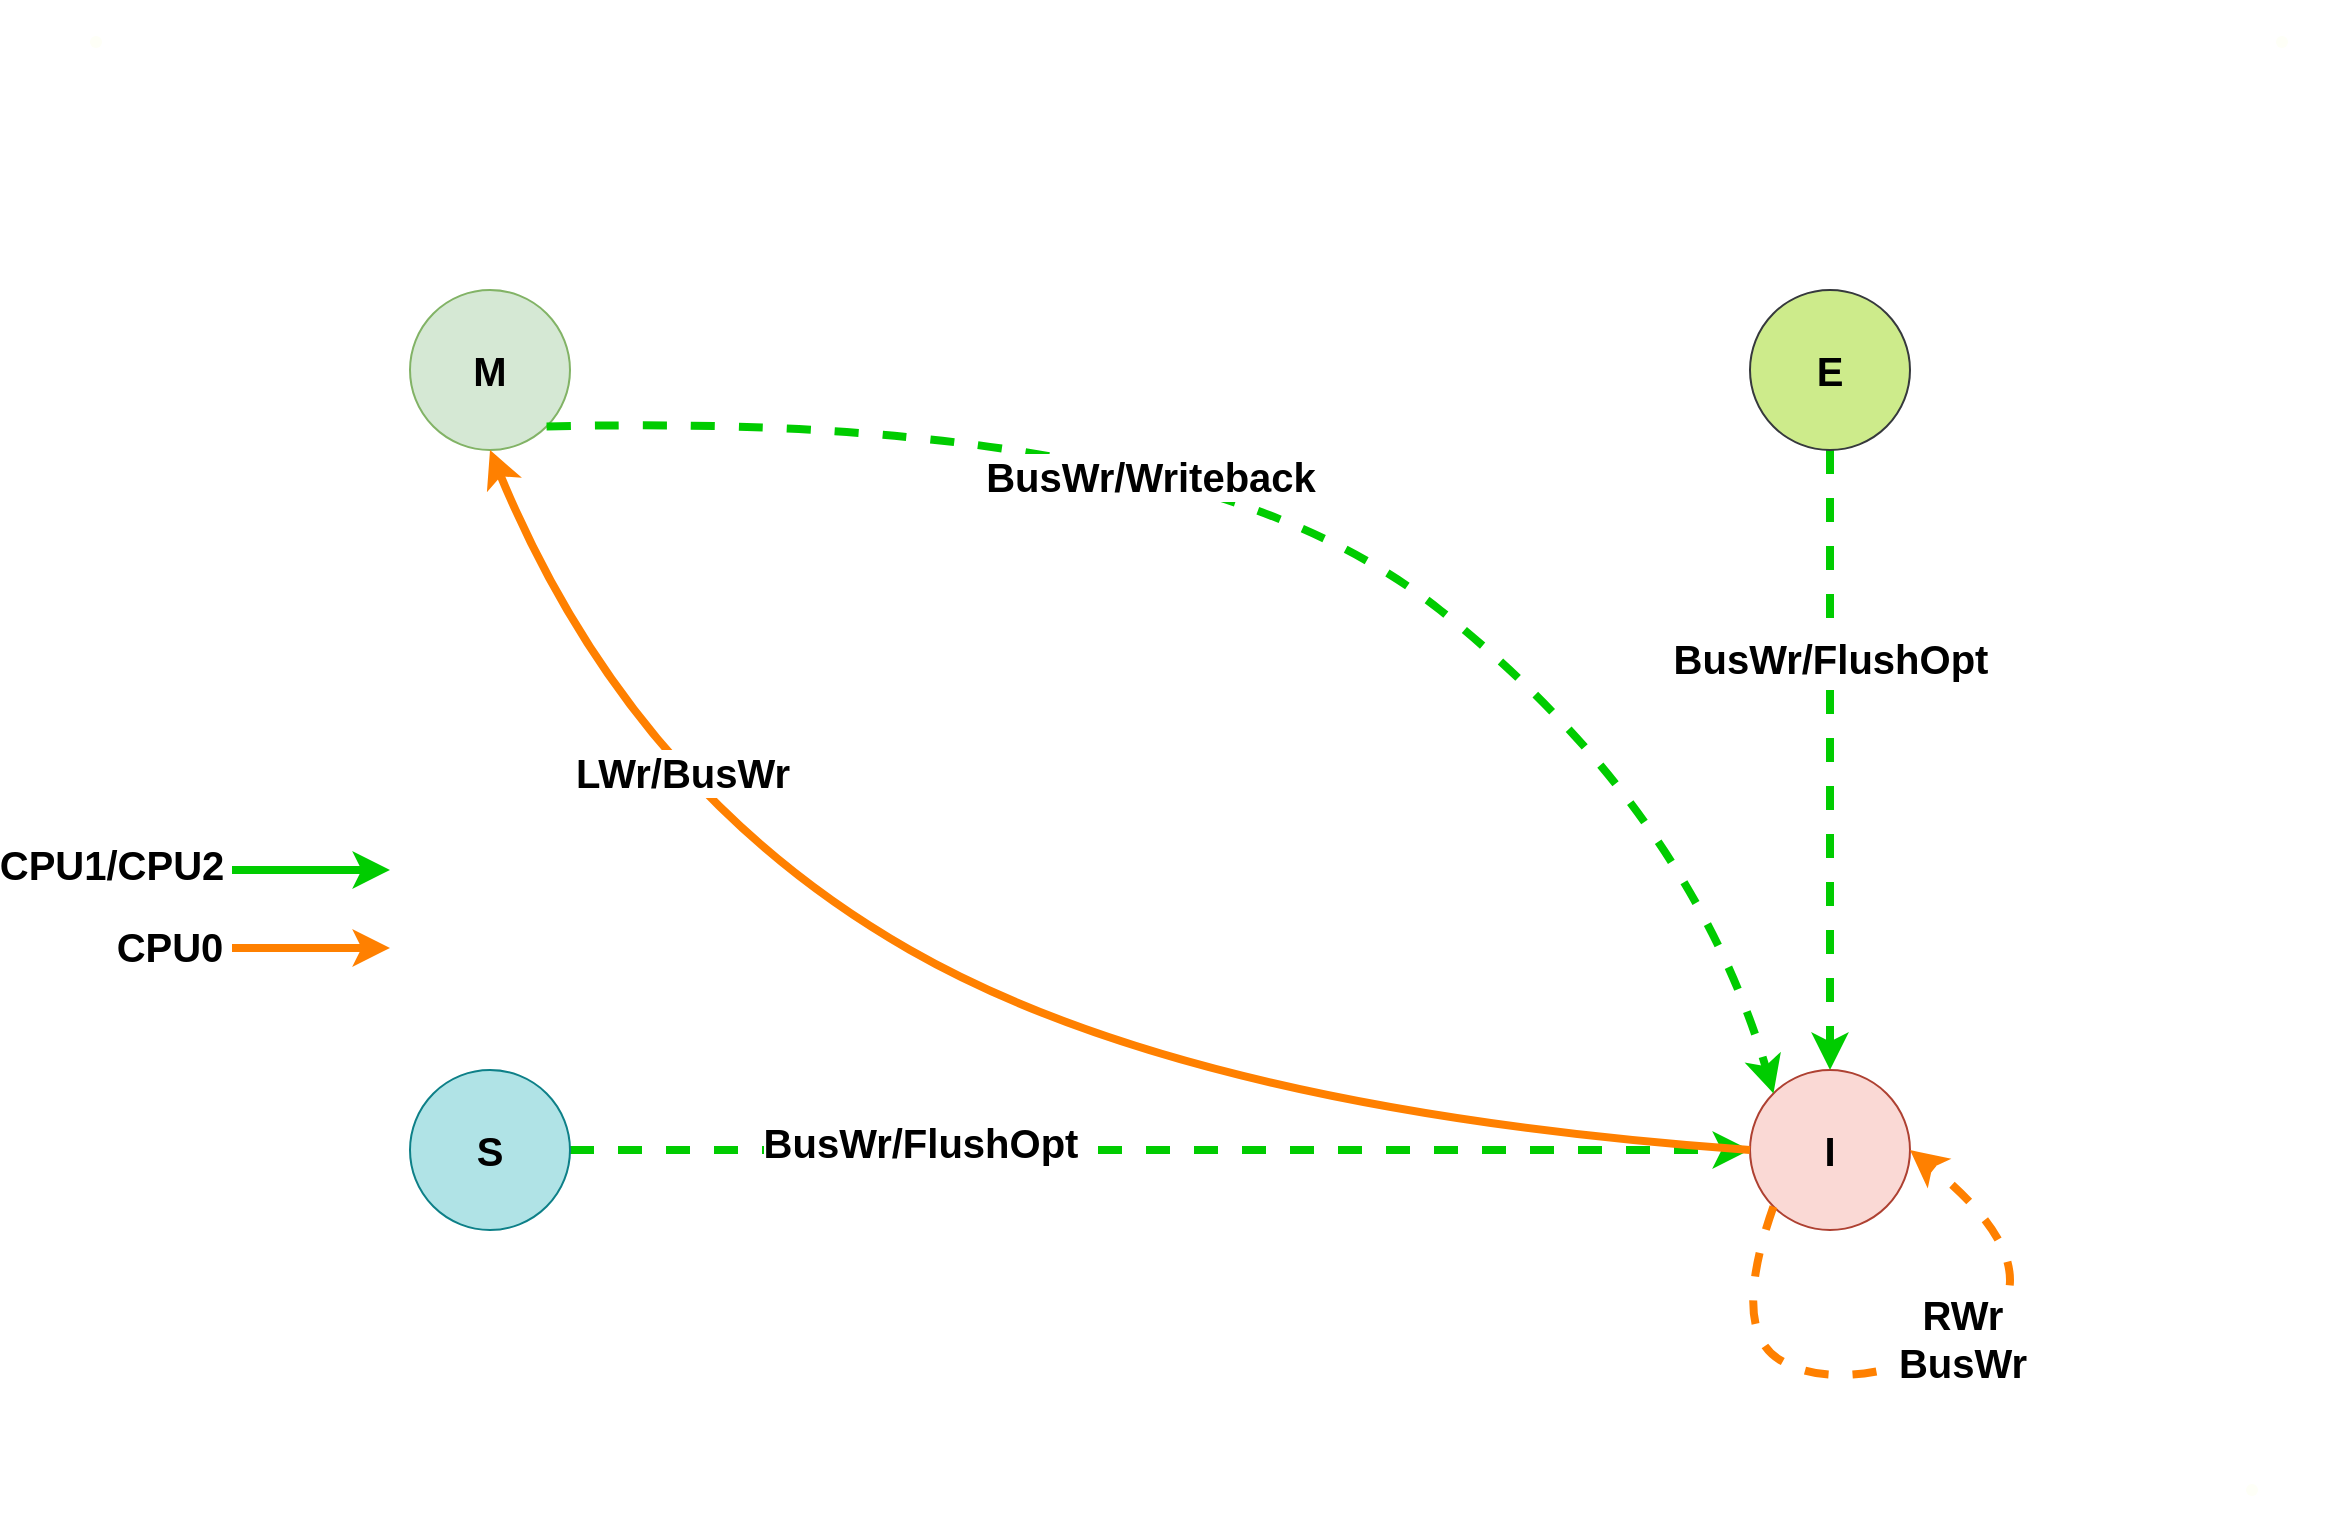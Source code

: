 <mxfile version="20.6.1" type="device"><diagram id="BphqTPmAAtKr0QT28gi8" name="第 1 页"><mxGraphModel dx="2306" dy="1040" grid="1" gridSize="10" guides="1" tooltips="1" connect="1" arrows="1" fold="1" page="1" pageScale="1" pageWidth="850" pageHeight="1100" math="0" shadow="0"><root><mxCell id="0"/><mxCell id="1" parent="0"/><mxCell id="9q_t5B8l6mQ28TZBqxQh-1" value="M" style="ellipse;whiteSpace=wrap;html=1;aspect=fixed;fontSize=20;fontStyle=1;fillColor=#d5e8d4;strokeColor=#82b366;" parent="1" vertex="1"><mxGeometry x="170" y="230" width="80" height="80" as="geometry"/></mxCell><mxCell id="9q_t5B8l6mQ28TZBqxQh-9" style="edgeStyle=orthogonalEdgeStyle;rounded=0;orthogonalLoop=1;jettySize=auto;html=1;entryX=0.5;entryY=0;entryDx=0;entryDy=0;dashed=1;strokeWidth=4;fontSize=20;strokeColor=#00CC00;" parent="1" source="9q_t5B8l6mQ28TZBqxQh-2" target="9q_t5B8l6mQ28TZBqxQh-5" edge="1"><mxGeometry relative="1" as="geometry"/></mxCell><mxCell id="9q_t5B8l6mQ28TZBqxQh-25" value="BusWr/FlushOpt" style="edgeLabel;html=1;align=center;verticalAlign=middle;resizable=0;points=[];fontSize=20;fontStyle=1" parent="9q_t5B8l6mQ28TZBqxQh-9" vertex="1" connectable="0"><mxGeometry x="-0.329" relative="1" as="geometry"><mxPoint as="offset"/></mxGeometry></mxCell><mxCell id="9q_t5B8l6mQ28TZBqxQh-2" value="E" style="ellipse;whiteSpace=wrap;html=1;aspect=fixed;fontStyle=1;fontSize=20;fillColor=#cdeb8b;strokeColor=#36393d;" parent="1" vertex="1"><mxGeometry x="840" y="230" width="80" height="80" as="geometry"/></mxCell><mxCell id="9q_t5B8l6mQ28TZBqxQh-8" style="edgeStyle=orthogonalEdgeStyle;rounded=0;orthogonalLoop=1;jettySize=auto;html=1;entryX=0;entryY=0.5;entryDx=0;entryDy=0;dashed=1;strokeWidth=4;fontSize=20;strokeColor=#00CC00;" parent="1" source="9q_t5B8l6mQ28TZBqxQh-4" target="9q_t5B8l6mQ28TZBqxQh-5" edge="1"><mxGeometry relative="1" as="geometry"/></mxCell><mxCell id="9q_t5B8l6mQ28TZBqxQh-29" value="BusWr/FlushOpt" style="edgeLabel;html=1;align=center;verticalAlign=middle;resizable=0;points=[];fontSize=20;fontStyle=1" parent="9q_t5B8l6mQ28TZBqxQh-8" vertex="1" connectable="0"><mxGeometry x="-0.407" y="4" relative="1" as="geometry"><mxPoint as="offset"/></mxGeometry></mxCell><mxCell id="9q_t5B8l6mQ28TZBqxQh-4" value="S" style="ellipse;whiteSpace=wrap;html=1;aspect=fixed;fontStyle=1;fontSize=20;fillColor=#b0e3e6;strokeColor=#0e8088;" parent="1" vertex="1"><mxGeometry x="170" y="620" width="80" height="80" as="geometry"/></mxCell><mxCell id="9q_t5B8l6mQ28TZBqxQh-5" value="I" style="ellipse;whiteSpace=wrap;html=1;aspect=fixed;fontStyle=1;fontSize=20;fillColor=#fad9d5;strokeColor=#ae4132;" parent="1" vertex="1"><mxGeometry x="840" y="620" width="80" height="80" as="geometry"/></mxCell><mxCell id="9q_t5B8l6mQ28TZBqxQh-12" value="" style="curved=1;endArrow=classic;html=1;rounded=0;strokeWidth=4;fontSize=20;exitX=0;exitY=0.5;exitDx=0;exitDy=0;strokeColor=#FF8000;" parent="1" source="9q_t5B8l6mQ28TZBqxQh-5" edge="1"><mxGeometry width="50" height="50" relative="1" as="geometry"><mxPoint x="400" y="560" as="sourcePoint"/><mxPoint x="210" y="310" as="targetPoint"/><Array as="points"><mxPoint x="560" y="640"/><mxPoint x="280" y="480"/></Array></mxGeometry></mxCell><mxCell id="9q_t5B8l6mQ28TZBqxQh-42" value="LWr/BusWr" style="edgeLabel;html=1;align=center;verticalAlign=middle;resizable=0;points=[];fontSize=20;fontStyle=1" parent="9q_t5B8l6mQ28TZBqxQh-12" vertex="1" connectable="0"><mxGeometry x="0.487" y="-21" relative="1" as="geometry"><mxPoint as="offset"/></mxGeometry></mxCell><mxCell id="9q_t5B8l6mQ28TZBqxQh-13" value="" style="curved=1;endArrow=classic;html=1;rounded=0;strokeWidth=4;fontSize=20;exitX=1;exitY=1;exitDx=0;exitDy=0;entryX=0;entryY=0;entryDx=0;entryDy=0;dashed=1;strokeColor=#00CC00;" parent="1" source="9q_t5B8l6mQ28TZBqxQh-1" target="9q_t5B8l6mQ28TZBqxQh-5" edge="1"><mxGeometry width="50" height="50" relative="1" as="geometry"><mxPoint x="400" y="560" as="sourcePoint"/><mxPoint x="450" y="510" as="targetPoint"/><Array as="points"><mxPoint x="560" y="290"/><mxPoint x="810" y="490"/></Array></mxGeometry></mxCell><mxCell id="9q_t5B8l6mQ28TZBqxQh-34" value="BusWr/Writeback" style="edgeLabel;html=1;align=center;verticalAlign=middle;resizable=0;points=[];fontSize=20;fontStyle=1" parent="9q_t5B8l6mQ28TZBqxQh-13" vertex="1" connectable="0"><mxGeometry x="-0.238" y="-32" relative="1" as="geometry"><mxPoint as="offset"/></mxGeometry></mxCell><mxCell id="9q_t5B8l6mQ28TZBqxQh-17" value="" style="curved=1;endArrow=classic;html=1;rounded=0;strokeWidth=4;fontSize=20;exitX=0;exitY=1;exitDx=0;exitDy=0;entryX=1;entryY=0.5;entryDx=0;entryDy=0;dashed=1;strokeColor=#FF8000;" parent="1" source="9q_t5B8l6mQ28TZBqxQh-5" target="9q_t5B8l6mQ28TZBqxQh-5" edge="1"><mxGeometry width="50" height="50" relative="1" as="geometry"><mxPoint x="650" y="560" as="sourcePoint"/><mxPoint x="700" y="510" as="targetPoint"/><Array as="points"><mxPoint x="830" y="750"/><mxPoint x="880" y="780"/><mxPoint x="970" y="750"/><mxPoint x="970" y="700"/></Array></mxGeometry></mxCell><mxCell id="9q_t5B8l6mQ28TZBqxQh-38" value="RWr&lt;br&gt;BusWr" style="edgeLabel;html=1;align=center;verticalAlign=middle;resizable=0;points=[];fontSize=20;fontStyle=1" parent="9q_t5B8l6mQ28TZBqxQh-17" vertex="1" connectable="0"><mxGeometry x="0.17" y="4" relative="1" as="geometry"><mxPoint as="offset"/></mxGeometry></mxCell><mxCell id="9q_t5B8l6mQ28TZBqxQh-39" value="" style="shape=waypoint;sketch=0;fillStyle=solid;size=6;pointerEvents=1;points=[];fillColor=none;resizable=0;rotatable=0;perimeter=centerPerimeter;snapToPoint=1;fontSize=20;strokeColor=#FEFFF7;" parent="1" vertex="1"><mxGeometry x="-7" y="86" width="40" height="40" as="geometry"/></mxCell><mxCell id="9q_t5B8l6mQ28TZBqxQh-40" value="" style="shape=waypoint;sketch=0;fillStyle=solid;size=6;pointerEvents=1;points=[];fillColor=none;resizable=0;rotatable=0;perimeter=centerPerimeter;snapToPoint=1;fontSize=20;strokeColor=#FEFFF7;" parent="1" vertex="1"><mxGeometry x="1086" y="86" width="40" height="40" as="geometry"/></mxCell><mxCell id="9q_t5B8l6mQ28TZBqxQh-41" value="" style="shape=waypoint;sketch=0;fillStyle=solid;size=6;pointerEvents=1;points=[];fillColor=none;resizable=0;rotatable=0;perimeter=centerPerimeter;snapToPoint=1;fontSize=20;strokeColor=#FEFFF7;" parent="1" vertex="1"><mxGeometry x="1071" y="810" width="40" height="40" as="geometry"/></mxCell><mxCell id="SZGFggPcI2GtKTerLMrA-1" value="" style="endArrow=classic;html=1;rounded=0;strokeColor=#00CC00;strokeWidth=4;fontSize=20;fontColor=#000000;" edge="1" parent="1"><mxGeometry width="50" height="50" relative="1" as="geometry"><mxPoint x="81" y="520" as="sourcePoint"/><mxPoint x="160" y="520" as="targetPoint"/></mxGeometry></mxCell><mxCell id="SZGFggPcI2GtKTerLMrA-2" value="" style="endArrow=classic;html=1;rounded=0;strokeColor=#FF8000;strokeWidth=4;fontSize=20;fontColor=#000000;" edge="1" parent="1"><mxGeometry width="50" height="50" relative="1" as="geometry"><mxPoint x="81" y="559" as="sourcePoint"/><mxPoint x="160" y="559" as="targetPoint"/></mxGeometry></mxCell><mxCell id="SZGFggPcI2GtKTerLMrA-3" value="CPU0" style="text;html=1;strokeColor=none;fillColor=none;align=center;verticalAlign=middle;whiteSpace=wrap;rounded=0;fontSize=20;fontColor=#000000;fontStyle=1" vertex="1" parent="1"><mxGeometry x="20" y="543" width="60" height="30" as="geometry"/></mxCell><mxCell id="SZGFggPcI2GtKTerLMrA-4" value="CPU1/CPU2" style="text;html=1;strokeColor=none;fillColor=none;align=center;verticalAlign=middle;whiteSpace=wrap;rounded=0;fontSize=20;fontColor=#000000;fontStyle=1" vertex="1" parent="1"><mxGeometry x="-9" y="502" width="60" height="30" as="geometry"/></mxCell></root></mxGraphModel></diagram></mxfile>